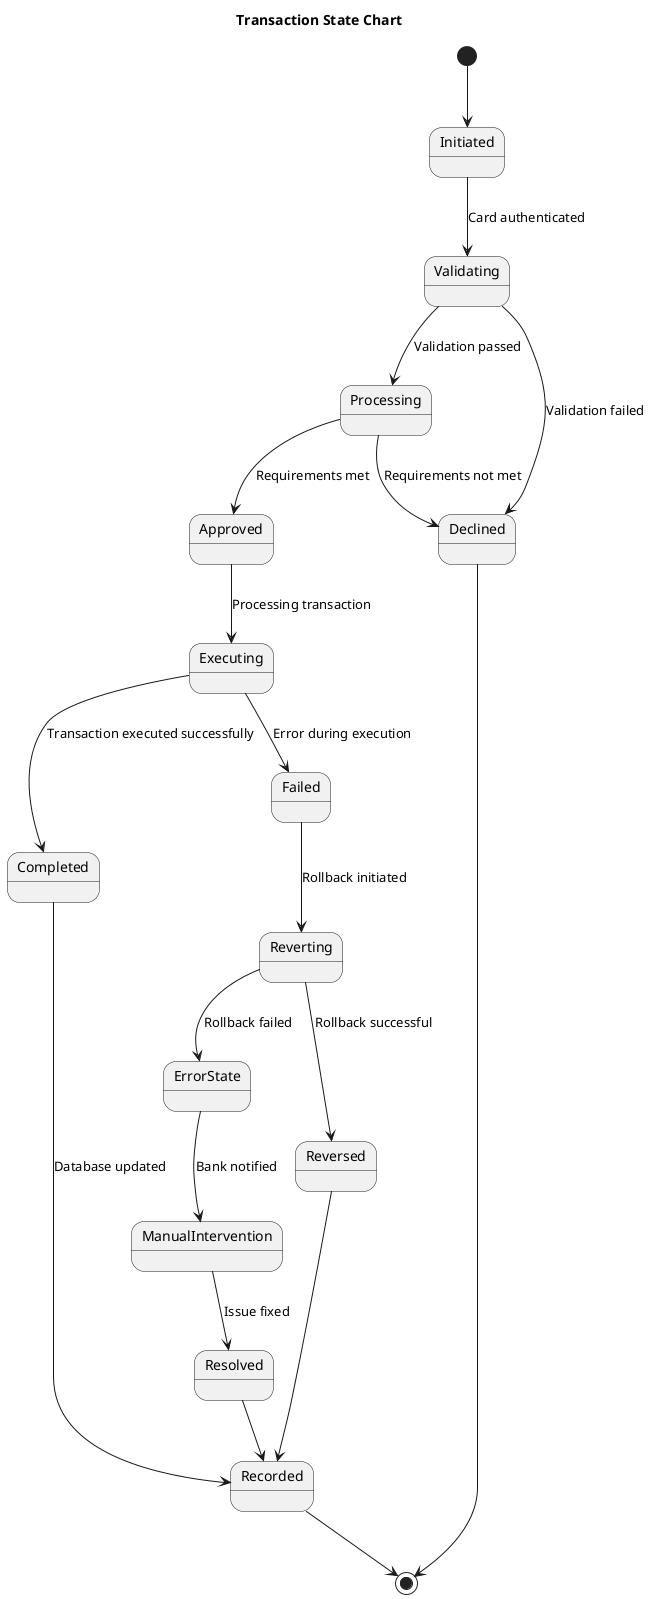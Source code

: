 @startuml
' State Chart for Transaction
title Transaction State Chart

[*] --> Initiated
Initiated --> Validating : Card authenticated
Validating --> Processing : Validation passed
Validating --> Declined : Validation failed
Declined --> [*]

Processing --> Approved : Requirements met
Processing --> Declined : Requirements not met
Approved --> Executing : Processing transaction

Executing --> Completed : Transaction executed successfully
Executing --> Failed : Error during execution
Failed --> Reverting : Rollback initiated
Reverting --> Reversed : Rollback successful
Reverting --> ErrorState : Rollback failed
ErrorState --> ManualIntervention : Bank notified

Completed --> Recorded : Database updated
Recorded --> [*]
Reversed --> Recorded

ManualIntervention --> Resolved : Issue fixed
Resolved --> Recorded

@enduml
